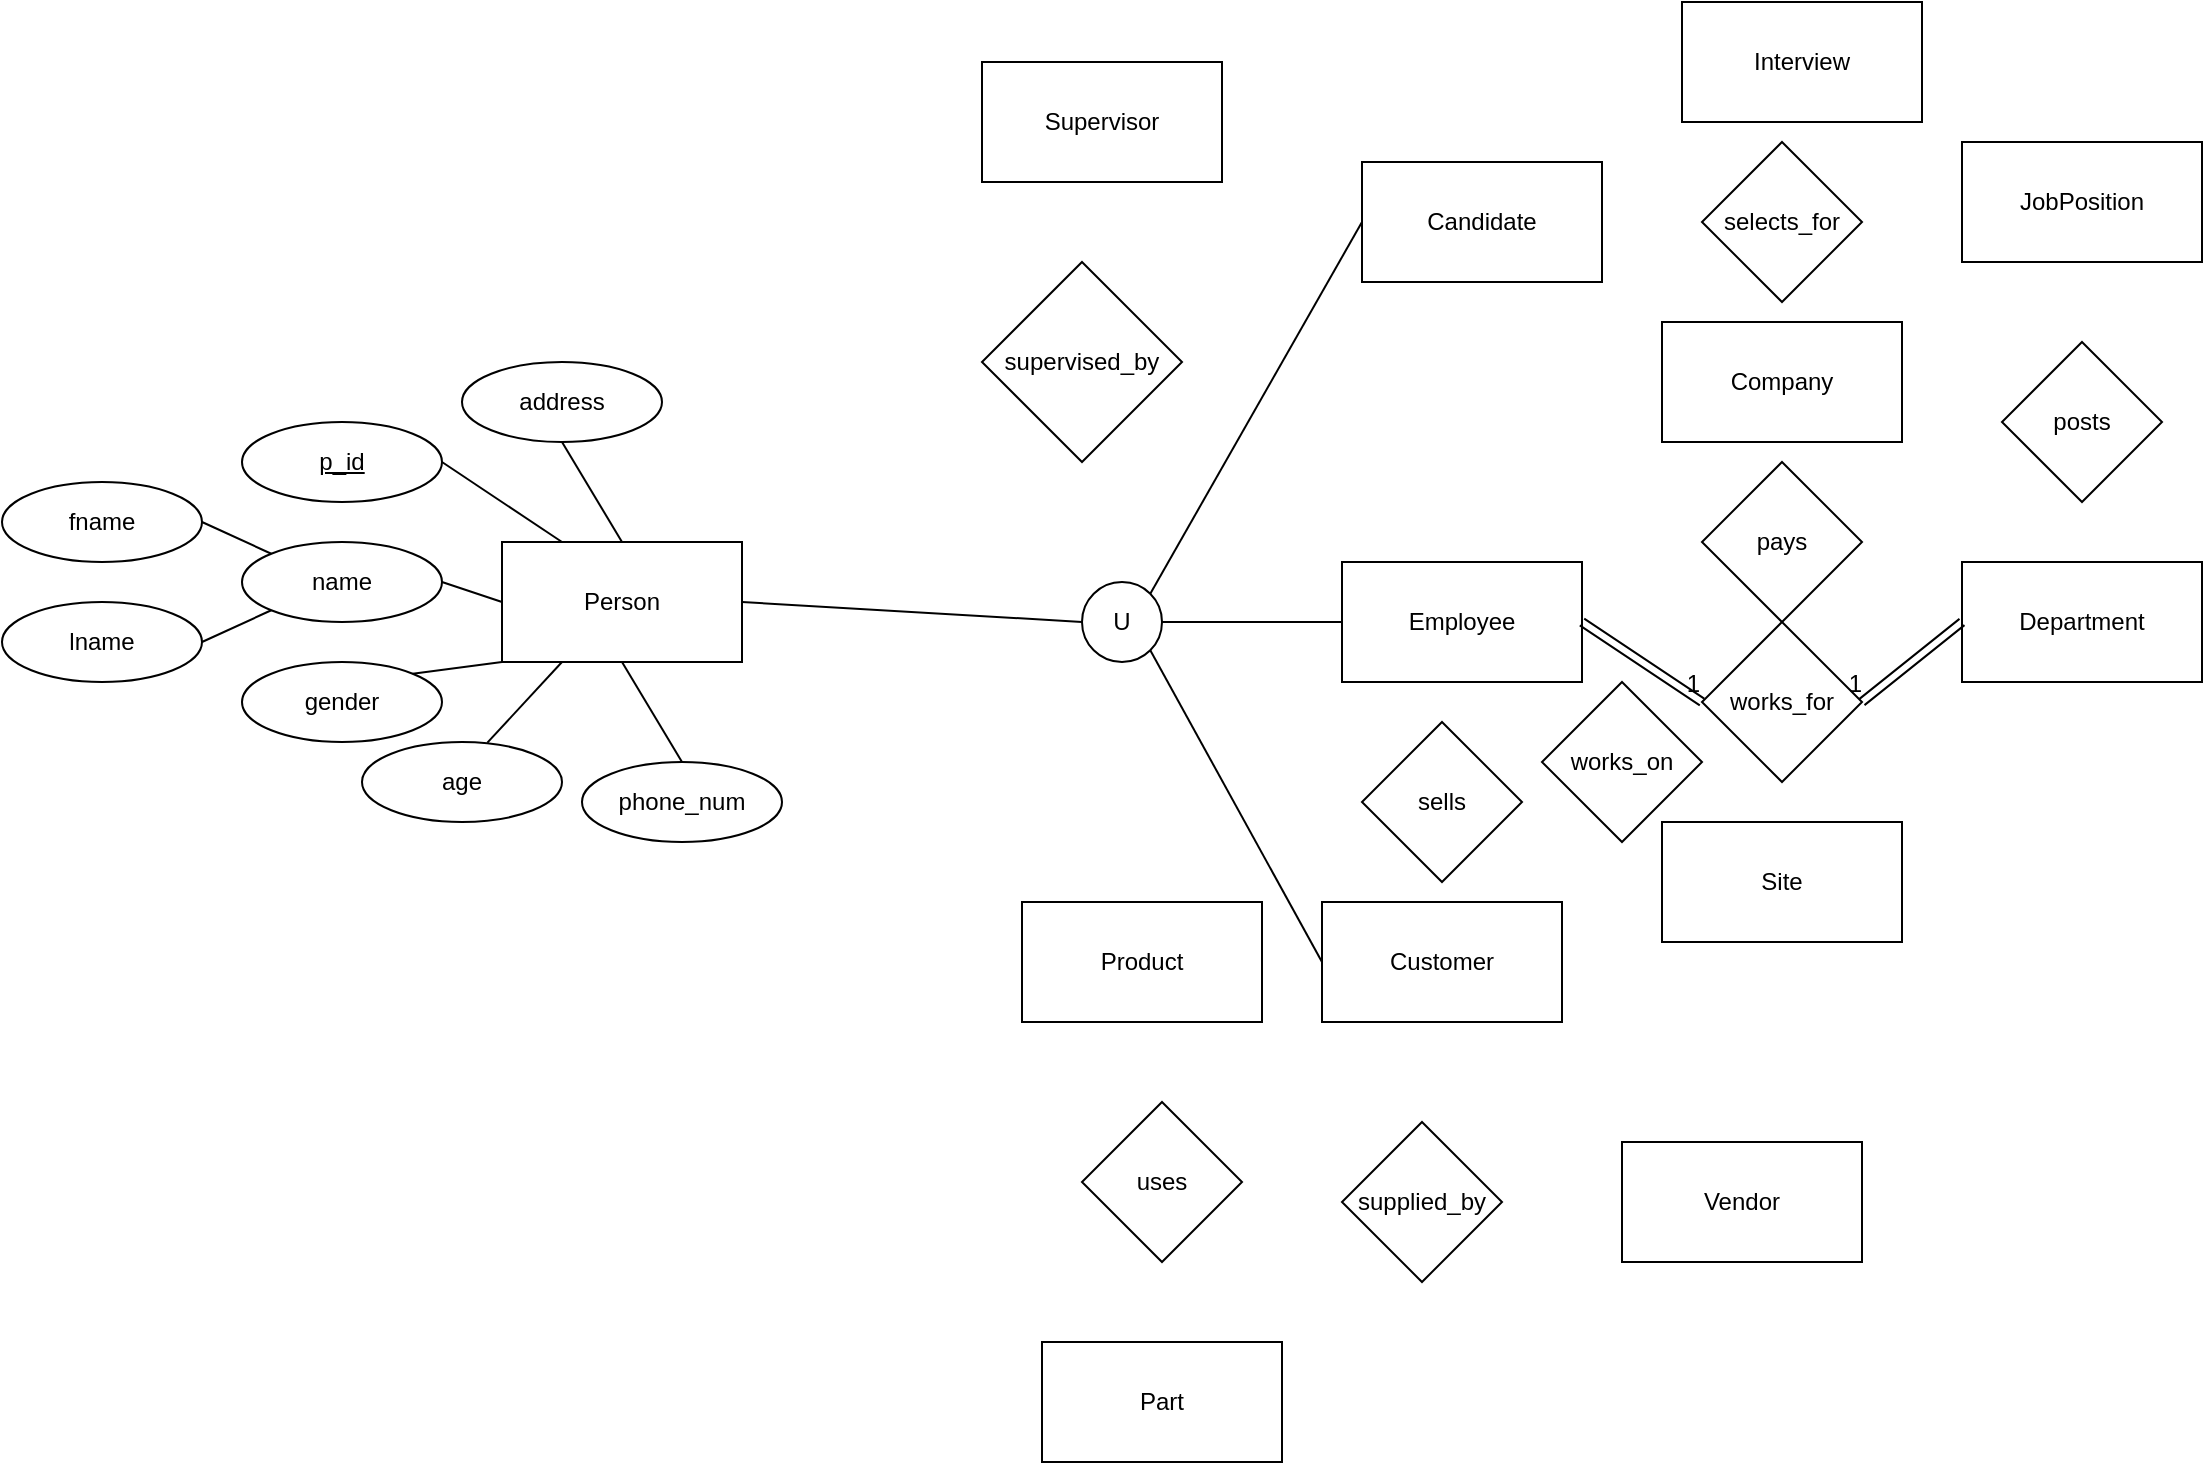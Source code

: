 <mxfile version="20.4.1" type="github">
  <diagram id="H0WlGzZv7lIzRTG9zjOD" name="Page-1">
    <mxGraphModel dx="2554" dy="715" grid="1" gridSize="10" guides="1" tooltips="1" connect="1" arrows="1" fold="1" page="1" pageScale="1" pageWidth="850" pageHeight="1100" math="0" shadow="0">
      <root>
        <mxCell id="0" />
        <mxCell id="1" parent="0" />
        <mxCell id="fagDWP6XMQwR0pTKZYPX-1" value="Company" style="rounded=0;whiteSpace=wrap;html=1;" parent="1" vertex="1">
          <mxGeometry x="340" y="180" width="120" height="60" as="geometry" />
        </mxCell>
        <mxCell id="fagDWP6XMQwR0pTKZYPX-2" value="Employee" style="rounded=0;whiteSpace=wrap;html=1;" parent="1" vertex="1">
          <mxGeometry x="180" y="300" width="120" height="60" as="geometry" />
        </mxCell>
        <mxCell id="fagDWP6XMQwR0pTKZYPX-3" value="&lt;div&gt;Department&lt;/div&gt;" style="rounded=0;whiteSpace=wrap;html=1;" parent="1" vertex="1">
          <mxGeometry x="490" y="300" width="120" height="60" as="geometry" />
        </mxCell>
        <mxCell id="fagDWP6XMQwR0pTKZYPX-4" value="Person" style="rounded=0;whiteSpace=wrap;html=1;" parent="1" vertex="1">
          <mxGeometry x="-240" y="290" width="120" height="60" as="geometry" />
        </mxCell>
        <mxCell id="fagDWP6XMQwR0pTKZYPX-5" value="Supervisor" style="rounded=0;whiteSpace=wrap;html=1;" parent="1" vertex="1">
          <mxGeometry y="50" width="120" height="60" as="geometry" />
        </mxCell>
        <mxCell id="fagDWP6XMQwR0pTKZYPX-6" value="Customer" style="rounded=0;whiteSpace=wrap;html=1;" parent="1" vertex="1">
          <mxGeometry x="170" y="470" width="120" height="60" as="geometry" />
        </mxCell>
        <mxCell id="fagDWP6XMQwR0pTKZYPX-7" value="Candidate" style="rounded=0;whiteSpace=wrap;html=1;" parent="1" vertex="1">
          <mxGeometry x="190" y="100" width="120" height="60" as="geometry" />
        </mxCell>
        <mxCell id="fagDWP6XMQwR0pTKZYPX-8" value="JobPosition" style="rounded=0;whiteSpace=wrap;html=1;" parent="1" vertex="1">
          <mxGeometry x="490" y="90" width="120" height="60" as="geometry" />
        </mxCell>
        <mxCell id="fagDWP6XMQwR0pTKZYPX-9" value="Interview" style="rounded=0;whiteSpace=wrap;html=1;fontFamily=Helvetica;fontSize=12;fontColor=default;align=center;strokeColor=default;fillColor=default;" parent="1" vertex="1">
          <mxGeometry x="350" y="20" width="120" height="60" as="geometry" />
        </mxCell>
        <mxCell id="fagDWP6XMQwR0pTKZYPX-10" value="Product" style="rounded=0;whiteSpace=wrap;html=1;" parent="1" vertex="1">
          <mxGeometry x="20" y="470" width="120" height="60" as="geometry" />
        </mxCell>
        <mxCell id="fagDWP6XMQwR0pTKZYPX-11" value="Vendor" style="rounded=0;whiteSpace=wrap;html=1;" parent="1" vertex="1">
          <mxGeometry x="320" y="590" width="120" height="60" as="geometry" />
        </mxCell>
        <mxCell id="fagDWP6XMQwR0pTKZYPX-12" value="Part" style="rounded=0;whiteSpace=wrap;html=1;" parent="1" vertex="1">
          <mxGeometry x="30" y="690" width="120" height="60" as="geometry" />
        </mxCell>
        <mxCell id="fagDWP6XMQwR0pTKZYPX-14" value="pays" style="rhombus;whiteSpace=wrap;html=1;" parent="1" vertex="1">
          <mxGeometry x="360" y="250" width="80" height="80" as="geometry" />
        </mxCell>
        <mxCell id="fagDWP6XMQwR0pTKZYPX-15" value="works_for" style="rhombus;whiteSpace=wrap;html=1;" parent="1" vertex="1">
          <mxGeometry x="360" y="330" width="80" height="80" as="geometry" />
        </mxCell>
        <mxCell id="fagDWP6XMQwR0pTKZYPX-16" value="posts" style="rhombus;whiteSpace=wrap;html=1;" parent="1" vertex="1">
          <mxGeometry x="510" y="190" width="80" height="80" as="geometry" />
        </mxCell>
        <mxCell id="fagDWP6XMQwR0pTKZYPX-17" value="supervised_by" style="rhombus;whiteSpace=wrap;html=1;" parent="1" vertex="1">
          <mxGeometry y="150" width="100" height="100" as="geometry" />
        </mxCell>
        <mxCell id="fagDWP6XMQwR0pTKZYPX-18" value="selects_for" style="rhombus;whiteSpace=wrap;html=1;" parent="1" vertex="1">
          <mxGeometry x="360" y="90" width="80" height="80" as="geometry" />
        </mxCell>
        <mxCell id="fagDWP6XMQwR0pTKZYPX-20" value="sells" style="rhombus;whiteSpace=wrap;html=1;" parent="1" vertex="1">
          <mxGeometry x="190" y="380" width="80" height="80" as="geometry" />
        </mxCell>
        <mxCell id="fagDWP6XMQwR0pTKZYPX-21" value="works_on" style="rhombus;whiteSpace=wrap;html=1;" parent="1" vertex="1">
          <mxGeometry x="280" y="360" width="80" height="80" as="geometry" />
        </mxCell>
        <mxCell id="fagDWP6XMQwR0pTKZYPX-22" value="Site" style="rounded=0;whiteSpace=wrap;html=1;" parent="1" vertex="1">
          <mxGeometry x="340" y="430" width="120" height="60" as="geometry" />
        </mxCell>
        <mxCell id="fagDWP6XMQwR0pTKZYPX-23" value="&lt;div&gt;supplied_by&lt;/div&gt;" style="rhombus;whiteSpace=wrap;html=1;" parent="1" vertex="1">
          <mxGeometry x="180" y="580" width="80" height="80" as="geometry" />
        </mxCell>
        <mxCell id="fagDWP6XMQwR0pTKZYPX-25" value="uses" style="rhombus;whiteSpace=wrap;html=1;" parent="1" vertex="1">
          <mxGeometry x="50" y="570" width="80" height="80" as="geometry" />
        </mxCell>
        <mxCell id="fagDWP6XMQwR0pTKZYPX-37" value="" style="shape=link;html=1;rounded=0;exitX=0;exitY=0.5;exitDx=0;exitDy=0;entryX=1;entryY=0.5;entryDx=0;entryDy=0;" parent="1" source="fagDWP6XMQwR0pTKZYPX-3" target="fagDWP6XMQwR0pTKZYPX-15" edge="1">
          <mxGeometry relative="1" as="geometry">
            <mxPoint x="600" y="530" as="sourcePoint" />
            <mxPoint x="760" y="530" as="targetPoint" />
          </mxGeometry>
        </mxCell>
        <mxCell id="fagDWP6XMQwR0pTKZYPX-38" value="1" style="resizable=0;html=1;align=right;verticalAlign=bottom;" parent="fagDWP6XMQwR0pTKZYPX-37" connectable="0" vertex="1">
          <mxGeometry x="1" relative="1" as="geometry" />
        </mxCell>
        <mxCell id="fagDWP6XMQwR0pTKZYPX-41" value="" style="shape=link;html=1;rounded=0;exitX=1;exitY=0.5;exitDx=0;exitDy=0;entryX=0;entryY=0.5;entryDx=0;entryDy=0;" parent="1" source="fagDWP6XMQwR0pTKZYPX-2" target="fagDWP6XMQwR0pTKZYPX-15" edge="1">
          <mxGeometry relative="1" as="geometry">
            <mxPoint x="600" y="530" as="sourcePoint" />
            <mxPoint x="760" y="530" as="targetPoint" />
          </mxGeometry>
        </mxCell>
        <mxCell id="fagDWP6XMQwR0pTKZYPX-42" value="1" style="resizable=0;html=1;align=right;verticalAlign=bottom;" parent="fagDWP6XMQwR0pTKZYPX-41" connectable="0" vertex="1">
          <mxGeometry x="1" relative="1" as="geometry" />
        </mxCell>
        <mxCell id="EyPJSLDy-OoH1yh0TqM1-1" value="U" style="ellipse;whiteSpace=wrap;html=1;align=center;" vertex="1" parent="1">
          <mxGeometry x="50" y="310" width="40" height="40" as="geometry" />
        </mxCell>
        <mxCell id="EyPJSLDy-OoH1yh0TqM1-4" value="" style="endArrow=none;html=1;rounded=0;entryX=0;entryY=0.5;entryDx=0;entryDy=0;exitX=1;exitY=0.5;exitDx=0;exitDy=0;" edge="1" parent="1" source="fagDWP6XMQwR0pTKZYPX-4" target="EyPJSLDy-OoH1yh0TqM1-1">
          <mxGeometry relative="1" as="geometry">
            <mxPoint x="-20" y="339" as="sourcePoint" />
            <mxPoint x="140" y="339.33" as="targetPoint" />
          </mxGeometry>
        </mxCell>
        <mxCell id="EyPJSLDy-OoH1yh0TqM1-5" value="" style="endArrow=none;html=1;rounded=0;exitX=1;exitY=0.5;exitDx=0;exitDy=0;entryX=0;entryY=0.5;entryDx=0;entryDy=0;" edge="1" parent="1" source="EyPJSLDy-OoH1yh0TqM1-1" target="fagDWP6XMQwR0pTKZYPX-2">
          <mxGeometry relative="1" as="geometry">
            <mxPoint x="310" y="410" as="sourcePoint" />
            <mxPoint x="470" y="410" as="targetPoint" />
          </mxGeometry>
        </mxCell>
        <mxCell id="EyPJSLDy-OoH1yh0TqM1-6" value="" style="endArrow=none;html=1;rounded=0;exitX=1;exitY=0;exitDx=0;exitDy=0;entryX=0;entryY=0.5;entryDx=0;entryDy=0;" edge="1" parent="1" source="EyPJSLDy-OoH1yh0TqM1-1" target="fagDWP6XMQwR0pTKZYPX-7">
          <mxGeometry relative="1" as="geometry">
            <mxPoint x="310" y="410" as="sourcePoint" />
            <mxPoint x="470" y="410" as="targetPoint" />
          </mxGeometry>
        </mxCell>
        <mxCell id="EyPJSLDy-OoH1yh0TqM1-7" value="" style="endArrow=none;html=1;rounded=0;exitX=1;exitY=1;exitDx=0;exitDy=0;entryX=0;entryY=0.5;entryDx=0;entryDy=0;" edge="1" parent="1" source="EyPJSLDy-OoH1yh0TqM1-1" target="fagDWP6XMQwR0pTKZYPX-6">
          <mxGeometry relative="1" as="geometry">
            <mxPoint x="310" y="410" as="sourcePoint" />
            <mxPoint x="470" y="410" as="targetPoint" />
          </mxGeometry>
        </mxCell>
        <mxCell id="EyPJSLDy-OoH1yh0TqM1-13" value="p_id" style="ellipse;whiteSpace=wrap;html=1;align=center;fontStyle=4;" vertex="1" parent="1">
          <mxGeometry x="-370" y="230" width="100" height="40" as="geometry" />
        </mxCell>
        <mxCell id="EyPJSLDy-OoH1yh0TqM1-14" value="fname" style="ellipse;whiteSpace=wrap;html=1;align=center;" vertex="1" parent="1">
          <mxGeometry x="-490" y="260" width="100" height="40" as="geometry" />
        </mxCell>
        <mxCell id="EyPJSLDy-OoH1yh0TqM1-15" value="name" style="ellipse;whiteSpace=wrap;html=1;align=center;" vertex="1" parent="1">
          <mxGeometry x="-370" y="290" width="100" height="40" as="geometry" />
        </mxCell>
        <mxCell id="EyPJSLDy-OoH1yh0TqM1-16" value="lname" style="ellipse;whiteSpace=wrap;html=1;align=center;" vertex="1" parent="1">
          <mxGeometry x="-490" y="320" width="100" height="40" as="geometry" />
        </mxCell>
        <mxCell id="EyPJSLDy-OoH1yh0TqM1-18" value="gender" style="ellipse;whiteSpace=wrap;html=1;align=center;" vertex="1" parent="1">
          <mxGeometry x="-370" y="350" width="100" height="40" as="geometry" />
        </mxCell>
        <mxCell id="EyPJSLDy-OoH1yh0TqM1-19" value="age" style="ellipse;whiteSpace=wrap;html=1;align=center;" vertex="1" parent="1">
          <mxGeometry x="-310" y="390" width="100" height="40" as="geometry" />
        </mxCell>
        <mxCell id="EyPJSLDy-OoH1yh0TqM1-20" value="address" style="ellipse;whiteSpace=wrap;html=1;align=center;" vertex="1" parent="1">
          <mxGeometry x="-260" y="200" width="100" height="40" as="geometry" />
        </mxCell>
        <mxCell id="EyPJSLDy-OoH1yh0TqM1-23" value="" style="endArrow=none;html=1;rounded=0;exitX=0.5;exitY=1;exitDx=0;exitDy=0;entryX=0.5;entryY=0;entryDx=0;entryDy=0;" edge="1" parent="1" source="EyPJSLDy-OoH1yh0TqM1-20" target="fagDWP6XMQwR0pTKZYPX-4">
          <mxGeometry relative="1" as="geometry">
            <mxPoint x="210" y="390" as="sourcePoint" />
            <mxPoint x="370" y="390" as="targetPoint" />
          </mxGeometry>
        </mxCell>
        <mxCell id="EyPJSLDy-OoH1yh0TqM1-24" value="" style="endArrow=none;html=1;rounded=0;exitX=1;exitY=0.5;exitDx=0;exitDy=0;entryX=0.25;entryY=0;entryDx=0;entryDy=0;" edge="1" parent="1" source="EyPJSLDy-OoH1yh0TqM1-13" target="fagDWP6XMQwR0pTKZYPX-4">
          <mxGeometry relative="1" as="geometry">
            <mxPoint x="210" y="390" as="sourcePoint" />
            <mxPoint x="370" y="390" as="targetPoint" />
          </mxGeometry>
        </mxCell>
        <mxCell id="EyPJSLDy-OoH1yh0TqM1-25" value="" style="endArrow=none;html=1;rounded=0;exitX=1;exitY=0.5;exitDx=0;exitDy=0;entryX=0;entryY=0.5;entryDx=0;entryDy=0;" edge="1" parent="1" source="EyPJSLDy-OoH1yh0TqM1-15" target="fagDWP6XMQwR0pTKZYPX-4">
          <mxGeometry relative="1" as="geometry">
            <mxPoint x="210" y="390" as="sourcePoint" />
            <mxPoint x="370" y="390" as="targetPoint" />
          </mxGeometry>
        </mxCell>
        <mxCell id="EyPJSLDy-OoH1yh0TqM1-26" value="phone_num" style="ellipse;whiteSpace=wrap;html=1;align=center;" vertex="1" parent="1">
          <mxGeometry x="-200" y="400" width="100" height="40" as="geometry" />
        </mxCell>
        <mxCell id="EyPJSLDy-OoH1yh0TqM1-27" value="" style="endArrow=none;html=1;rounded=0;exitX=0.5;exitY=1;exitDx=0;exitDy=0;entryX=0.5;entryY=0;entryDx=0;entryDy=0;" edge="1" parent="1" source="fagDWP6XMQwR0pTKZYPX-4" target="EyPJSLDy-OoH1yh0TqM1-26">
          <mxGeometry relative="1" as="geometry">
            <mxPoint x="210" y="390" as="sourcePoint" />
            <mxPoint x="370" y="390" as="targetPoint" />
          </mxGeometry>
        </mxCell>
        <mxCell id="EyPJSLDy-OoH1yh0TqM1-28" value="" style="endArrow=none;html=1;rounded=0;exitX=0.25;exitY=1;exitDx=0;exitDy=0;entryX=0.627;entryY=0.008;entryDx=0;entryDy=0;entryPerimeter=0;" edge="1" parent="1" source="fagDWP6XMQwR0pTKZYPX-4" target="EyPJSLDy-OoH1yh0TqM1-19">
          <mxGeometry relative="1" as="geometry">
            <mxPoint x="210" y="390" as="sourcePoint" />
            <mxPoint x="370" y="390" as="targetPoint" />
          </mxGeometry>
        </mxCell>
        <mxCell id="EyPJSLDy-OoH1yh0TqM1-29" value="" style="endArrow=none;html=1;rounded=0;exitX=0;exitY=1;exitDx=0;exitDy=0;entryX=1;entryY=0;entryDx=0;entryDy=0;" edge="1" parent="1" source="fagDWP6XMQwR0pTKZYPX-4" target="EyPJSLDy-OoH1yh0TqM1-18">
          <mxGeometry relative="1" as="geometry">
            <mxPoint x="210" y="390" as="sourcePoint" />
            <mxPoint x="370" y="390" as="targetPoint" />
          </mxGeometry>
        </mxCell>
        <mxCell id="EyPJSLDy-OoH1yh0TqM1-30" value="" style="endArrow=none;html=1;rounded=0;exitX=0;exitY=0;exitDx=0;exitDy=0;entryX=1;entryY=0.5;entryDx=0;entryDy=0;" edge="1" parent="1" source="EyPJSLDy-OoH1yh0TqM1-15" target="EyPJSLDy-OoH1yh0TqM1-14">
          <mxGeometry relative="1" as="geometry">
            <mxPoint x="210" y="390" as="sourcePoint" />
            <mxPoint x="370" y="390" as="targetPoint" />
          </mxGeometry>
        </mxCell>
        <mxCell id="EyPJSLDy-OoH1yh0TqM1-32" value="" style="endArrow=none;html=1;rounded=0;exitX=0;exitY=1;exitDx=0;exitDy=0;entryX=1;entryY=0.5;entryDx=0;entryDy=0;" edge="1" parent="1" source="EyPJSLDy-OoH1yh0TqM1-15" target="EyPJSLDy-OoH1yh0TqM1-16">
          <mxGeometry relative="1" as="geometry">
            <mxPoint x="210" y="390" as="sourcePoint" />
            <mxPoint x="370" y="390" as="targetPoint" />
          </mxGeometry>
        </mxCell>
      </root>
    </mxGraphModel>
  </diagram>
</mxfile>

